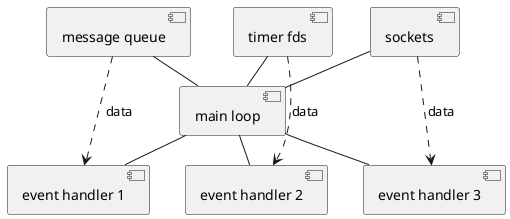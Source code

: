 @startuml main_loop_components
[message queue] - [main loop] : poll
[timer fds] - [main loop] : poll
[sockets] - [main loop] : poll
[main loop] - [event handler 1] : create
[main loop] - [event handler 2] : create
[main loop] - [event handler 3] : create
[message queue] ..> [event handler 1] : data
[timer fds] ..> [event handler 2] : data
[sockets] ..> [event handler 3] : data
@enduml